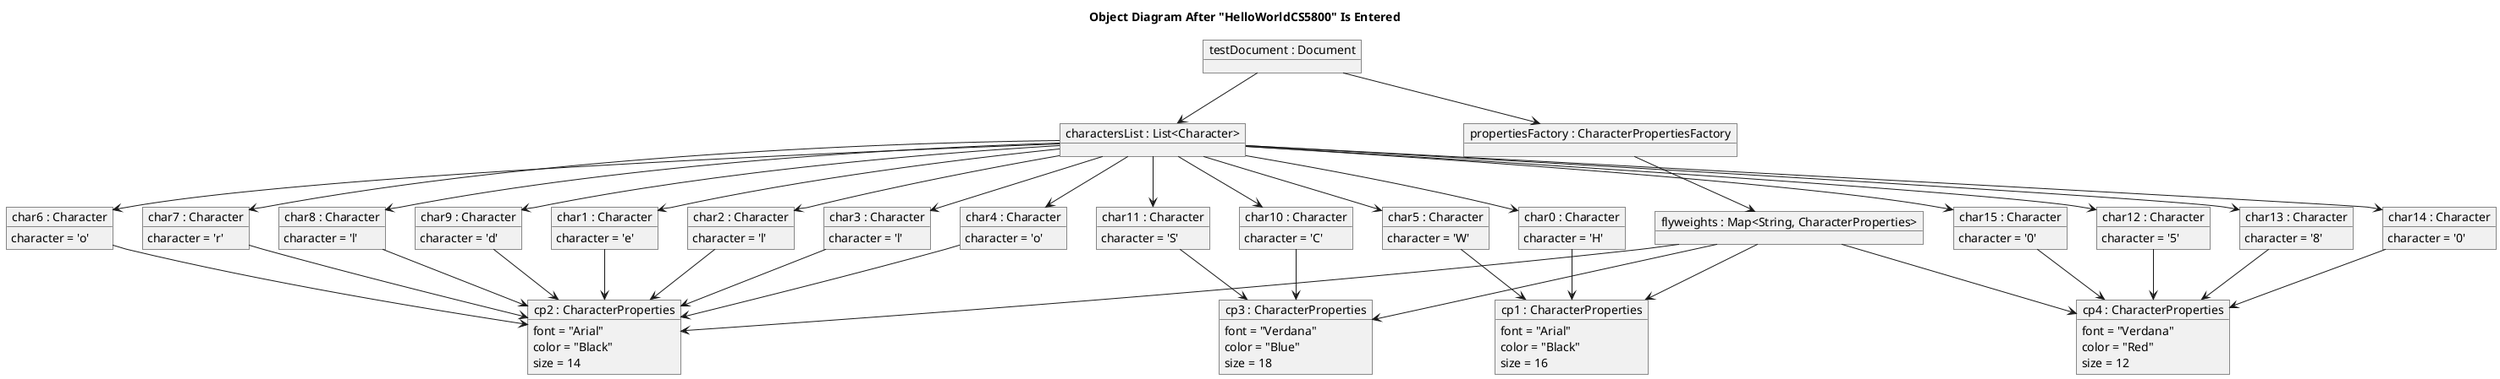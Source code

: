 @startuml
title Object Diagram After "HelloWorldCS5800" Is Entered

object "testDocument : Document" as testDocument
object "propertiesFactory : CharacterPropertiesFactory" as propertiesFactory
object "flyweights : Map<String, CharacterProperties>" as flyweights

object "cp1 : CharacterProperties" as cp1
cp1 : font = "Arial"
cp1 : color = "Black"
cp1 : size = 16

object "cp2 : CharacterProperties" as cp2
cp2 : font = "Arial"
cp2 : color = "Black"
cp2 : size = 14

object "cp3 : CharacterProperties" as cp3
cp3 : font = "Verdana"
cp3 : color = "Blue"
cp3 : size = 18

object "cp4 : CharacterProperties" as cp4
cp4 : font = "Verdana"
cp4 : color = "Red"
cp4 : size = 12

testDocument --> propertiesFactory
propertiesFactory --> flyweights
flyweights --> cp1
flyweights --> cp2
flyweights --> cp3
flyweights --> cp4

object "charactersList : List<Character>" as charactersList
testDocument --> charactersList

' Character instances
object "char0 : Character" as char0
char0 : character = 'H'
char0 --> cp1

object "char1 : Character" as char1
char1 : character = 'e'
char1 --> cp2

object "char2 : Character" as char2
char2 : character = 'l'
char2 --> cp2

object "char3 : Character" as char3
char3 : character = 'l'
char3 --> cp2

object "char4 : Character" as char4
char4 : character = 'o'
char4 --> cp2

object "char5 : Character" as char5
char5 : character = 'W'
char5 --> cp1

object "char6 : Character" as char6
char6 : character = 'o'
char6 --> cp2

object "char7 : Character" as char7
char7 : character = 'r'
char7 --> cp2

object "char8 : Character" as char8
char8 : character = 'l'
char8 --> cp2

object "char9 : Character" as char9
char9 : character = 'd'
char9 --> cp2

object "char10 : Character" as char10
char10 : character = 'C'
char10 --> cp3

object "char11 : Character" as char11
char11 : character = 'S'
char11 --> cp3

object "char12 : Character" as char12
char12 : character = '5'
char12 --> cp4

object "char13 : Character" as char13
char13 : character = '8'
char13 --> cp4

object "char14 : Character" as char14
char14 : character = '0'
char14 --> cp4

object "char15 : Character" as char15
char15 : character = '0'
char15 --> cp4

charactersList --> char0
charactersList --> char1
charactersList --> char2
charactersList --> char3
charactersList --> char4
charactersList --> char5
charactersList --> char6
charactersList --> char7
charactersList --> char8
charactersList --> char9
charactersList --> char10
charactersList --> char11
charactersList --> char12
charactersList --> char13
charactersList --> char14
charactersList --> char15

@enduml
